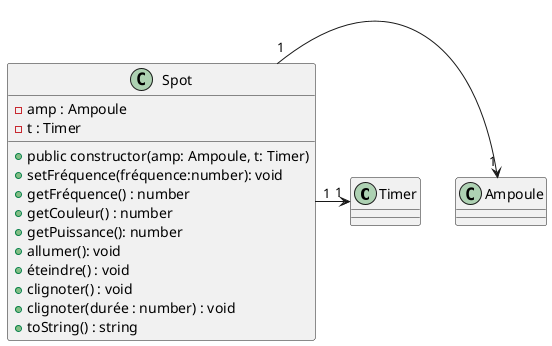 @@startuml
class Timer {

}

class Ampoule

Class Spot{
    -amp : Ampoule
-t : Timer

+public constructor(amp: Ampoule, t: Timer)
+setFréquence(fréquence:number): void
+getFréquence() : number
+getCouleur() : number
+getPuissance(): number
+allumer(): void
+éteindre() : void
+clignoter() : void
+clignoter(durée : number) : void
+toString() : string
}

Spot "1" -> "1" Ampoule
Spot "1" -> "1" Timer


@@enduml